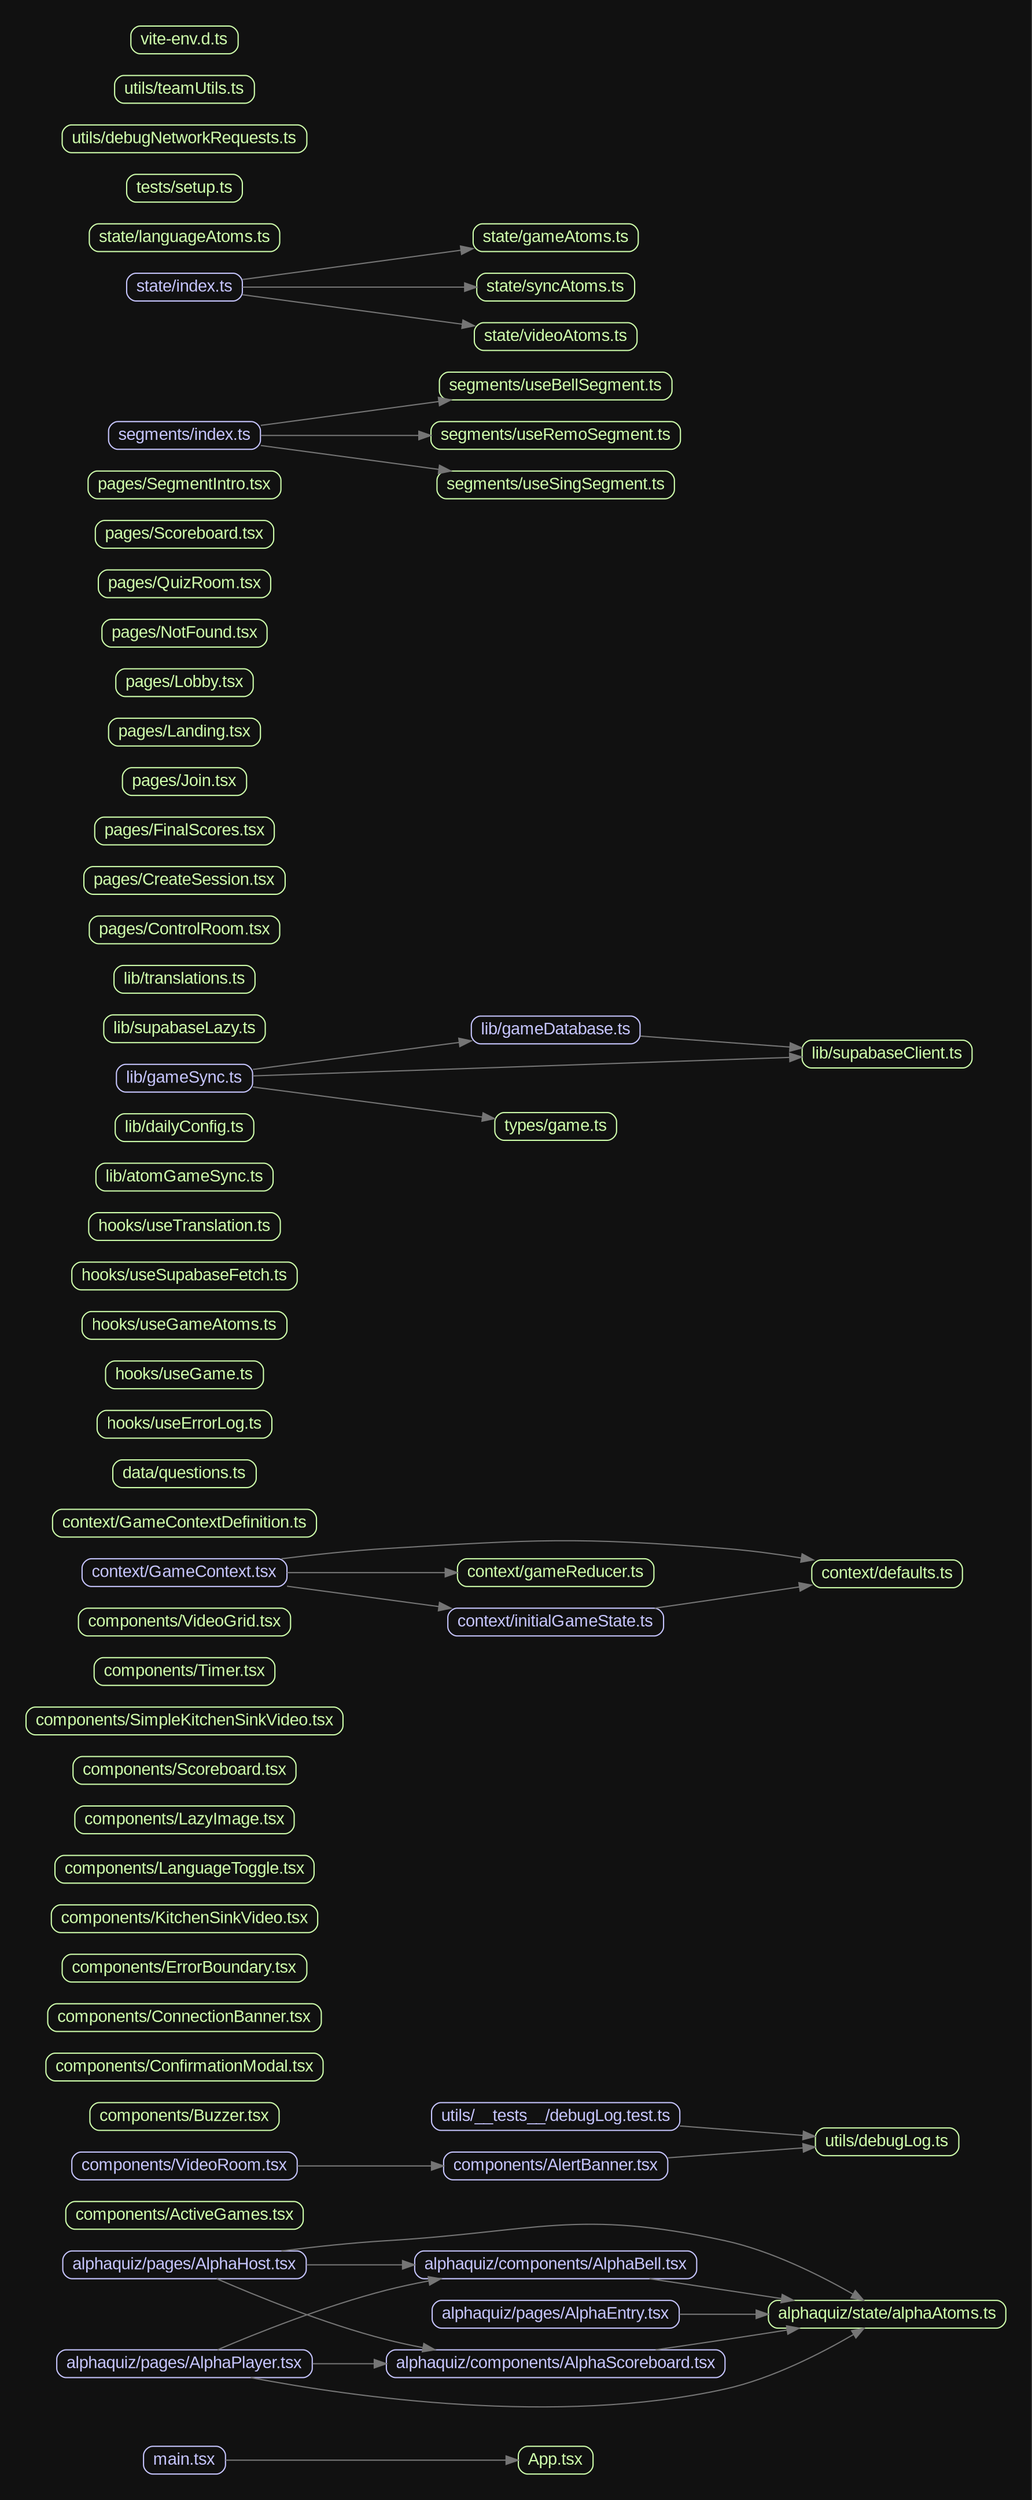 digraph G {
	graph [bb="0,0,813,2030",
		bgcolor="#111111",
		layout=dot,
		overlap=false,
		pad=0.3,
		rankdir=LR
	];
	node [color="#c6c5fe",
		fontcolor="#c6c5fe",
		fontname=Arial,
		fontsize="14px",
		height=0,
		label="\N",
		shape=box,
		style=rounded
	];
	edge [color="#757575"];
	"App.tsx"	[color="#cfffac",
		fontcolor="#cfffac",
		height=0.31944,
		pos="439.5,11.5",
		width=0.86111];
	"alphaquiz/components/AlphaBell.tsx"	[height=0.31944,
		pos="439.5,173.5",
		width=3.25];
	"alphaquiz/state/alphaAtoms.ts"	[color="#cfffac",
		fontcolor="#cfffac",
		height=0.31944,
		pos="714.5,132.5",
		width=2.7361];
	"alphaquiz/components/AlphaBell.tsx" -> "alphaquiz/state/alphaAtoms.ts"	[pos="e,636.83,144.01 517.27,161.97 551.29,156.86 591.48,150.83 626.59,145.55"];
	"alphaquiz/components/AlphaScoreboard.tsx"	[height=0.31944,
		pos="439.5,91.5",
		width=3.9028];
	"alphaquiz/components/AlphaScoreboard.tsx" -> "alphaquiz/state/alphaAtoms.ts"	[pos="e,641.47,120.99 522.41,103.05 541.33,105.77 561.37,108.7 580,111.5 596.68,114.01 614.52,116.76 631.55,119.43"];
	"alphaquiz/pages/AlphaEntry.tsx"	[height=0.31944,
		pos="439.5,132.5",
		width=2.8472];
	"alphaquiz/pages/AlphaEntry.tsx" -> "alphaquiz/state/alphaAtoms.ts"	[pos="e,615.84,132.5 542.16,132.5 562.87,132.5 584.73,132.5 605.65,132.5"];
	"alphaquiz/pages/AlphaHost.tsx"	[height=0.31944,
		pos="131.5,173.5",
		width=2.8056];
	"alphaquiz/pages/AlphaHost.tsx" -> "alphaquiz/components/AlphaBell.tsx"	[pos="e,322.4,173.5 232.7,173.5 258.12,173.5 285.76,173.5 312.29,173.5"];
	"alphaquiz/pages/AlphaHost.tsx" -> "alphaquiz/state/alphaAtoms.ts"	[pos="e,694.95,144.11 211.93,185 239.44,188.47 270.52,191.8 299,193.5 423.67,200.96 457.97,220.06 580,193.5 618.81,185.05 659.85,164.28 \
686.01,149.32"];
	"alphaquiz/pages/AlphaHost.tsx" -> "alphaquiz/components/AlphaScoreboard.tsx"	[pos="e,339.29,103.05 158.19,161.96 190.43,147.95 247.74,124.56 299,111.5 308.79,109.01 319.06,106.8 329.38,104.84"];
	"alphaquiz/pages/AlphaPlayer.tsx"	[height=0.31944,
		pos="131.5,91.5",
		width=2.9444];
	"alphaquiz/pages/AlphaPlayer.tsx" -> "alphaquiz/components/AlphaBell.tsx"	[pos="e,344.18,161.95 158.79,103.02 191.18,116.76 248.15,139.5 299,152.5 310.31,155.39 322.24,157.93 334.17,160.16"];
	"alphaquiz/pages/AlphaPlayer.tsx" -> "alphaquiz/state/alphaAtoms.ts"	[pos="e,695.4,120.96 186.31,79.995 271.14,63.855 440.64,39.718 580,70.5 619.11,79.14 660.38,100.44 686.5,115.66"];
	"alphaquiz/pages/AlphaPlayer.tsx" -> "alphaquiz/components/AlphaScoreboard.tsx"	[pos="e,298.95,91.5 237.81,91.5 254.28,91.5 271.58,91.5 288.82,91.5"];
	"components/ActiveGames.tsx"	[color="#cfffac",
		fontcolor="#cfffac",
		height=0.31944,
		pos="131.5,214.5",
		width=2.7361];
	"components/AlertBanner.tsx"	[height=0.31944,
		pos="439.5,255.5",
		width=2.5833];
	"utils/debugLog.ts"	[color="#cfffac",
		fontcolor="#cfffac",
		height=0.31944,
		pos="714.5,275.5",
		width=1.6528];
	"components/AlertBanner.tsx" -> "utils/debugLog.ts"	[pos="e,654.8,271.2 532.54,262.24 569.16,264.93 610.56,267.96 644.52,270.45"];
	"components/Buzzer.tsx"	[color="#cfffac",
		fontcolor="#cfffac",
		height=0.31944,
		pos="131.5,296.5",
		width=2.1806];
	"components/ConfirmationModal.tsx"	[color="#cfffac",
		fontcolor="#cfffac",
		height=0.31944,
		pos="131.5,337.5",
		width=3.1944];
	"components/ConnectionBanner.tsx"	[color="#cfffac",
		fontcolor="#cfffac",
		height=0.31944,
		pos="131.5,378.5",
		width=3.1528];
	"components/ErrorBoundary.tsx"	[color="#cfffac",
		fontcolor="#cfffac",
		height=0.31944,
		pos="131.5,419.5",
		width=2.8194];
	"components/KitchenSinkVideo.tsx"	[color="#cfffac",
		fontcolor="#cfffac",
		height=0.31944,
		pos="131.5,460.5",
		width=3.0694];
	"components/LanguageToggle.tsx"	[color="#cfffac",
		fontcolor="#cfffac",
		height=0.31944,
		pos="131.5,501.5",
		width=2.9861];
	"components/LazyImage.tsx"	[color="#cfffac",
		fontcolor="#cfffac",
		height=0.31944,
		pos="131.5,542.5",
		width=2.5278];
	"components/Scoreboard.tsx"	[color="#cfffac",
		fontcolor="#cfffac",
		height=0.31944,
		pos="131.5,583.5",
		width=2.5694];
	"components/SimpleKitchenSinkVideo.tsx"	[color="#cfffac",
		fontcolor="#cfffac",
		height=0.31944,
		pos="131.5,624.5",
		width=3.6528];
	"components/Timer.tsx"	[color="#cfffac",
		fontcolor="#cfffac",
		height=0.31944,
		pos="131.5,665.5",
		width=2.0833];
	"components/VideoGrid.tsx"	[color="#cfffac",
		fontcolor="#cfffac",
		height=0.31944,
		pos="131.5,706.5",
		width=2.4444];
	"components/VideoRoom.tsx"	[height=0.31944,
		pos="131.5,255.5",
		width=2.5972];
	"components/VideoRoom.tsx" -> "components/AlertBanner.tsx"	[pos="e,346.44,255.5 225.14,255.5 260.27,255.5 300.46,255.5 336.42,255.5"];
	"context/GameContext.tsx"	[height=0.31944,
		pos="131.5,747.5",
		width=2.3611];
	"context/defaults.ts"	[color="#cfffac",
		fontcolor="#cfffac",
		height=0.31944,
		pos="714.5,746.5",
		width=1.7361];
	"context/GameContext.tsx" -> "context/defaults.ts"	[pos="e,653.26,758.02 211.93,759 239.44,762.47 270.52,765.8 299,767.5 423.67,774.96 455.49,777.23 580,767.5 600.61,765.89 622.85,762.9 \
643.15,759.67"];
	"context/gameReducer.ts"	[color="#cfffac",
		fontcolor="#cfffac",
		height=0.31944,
		pos="439.5,747.5",
		width=2.2639];
	"context/GameContext.tsx" -> "context/gameReducer.ts"	[pos="e,357.83,747.5 216.52,747.5 257.22,747.5 306.16,747.5 347.71,747.5"];
	"context/initialGameState.ts"	[height=0.31944,
		pos="439.5,706.5",
		width=2.4861];
	"context/GameContext.tsx" -> "context/initialGameState.ts"	[pos="e,352.54,718.02 216.52,736.24 255.5,731.02 302.04,724.78 342.41,719.37"];
	"context/initialGameState.ts" -> "context/defaults.ts"	[pos="e,651.7,737.16 521.65,718.05 540.79,720.79 561.12,723.73 580,726.5 600.03,729.44 621.75,732.67 641.74,735.66"];
	"context/GameContextDefinition.ts"	[color="#cfffac",
		fontcolor="#cfffac",
		height=0.31944,
		pos="131.5,788.5",
		width=3.0417];
	"data/questions.ts"	[color="#cfffac",
		fontcolor="#cfffac",
		height=0.31944,
		pos="131.5,829.5",
		width=1.6528];
	"hooks/useErrorLog.ts"	[color="#cfffac",
		fontcolor="#cfffac",
		height=0.31944,
		pos="131.5,870.5",
		width=2.0139];
	"hooks/useGame.ts"	[color="#cfffac",
		fontcolor="#cfffac",
		height=0.31944,
		pos="131.5,911.5",
		width=1.8194];
	"hooks/useGameAtoms.ts"	[color="#cfffac",
		fontcolor="#cfffac",
		height=0.31944,
		pos="131.5,952.5",
		width=2.3611];
	"hooks/useSupabaseFetch.ts"	[color="#cfffac",
		fontcolor="#cfffac",
		height=0.31944,
		pos="131.5,993.5",
		width=2.5972];
	"hooks/useTranslation.ts"	[color="#cfffac",
		fontcolor="#cfffac",
		height=0.31944,
		pos="131.5,1034.5",
		width=2.2083];
	"lib/atomGameSync.ts"	[color="#cfffac",
		fontcolor="#cfffac",
		height=0.31944,
		pos="131.5,1075.5",
		width=2.0417];
	"lib/dailyConfig.ts"	[color="#cfffac",
		fontcolor="#cfffac",
		height=0.31944,
		pos="131.5,1116.5",
		width=1.5972];
	"lib/gameDatabase.ts"	[height=0.31944,
		pos="439.5,1197.5",
		width=1.9444];
	"lib/supabaseClient.ts"	[color="#cfffac",
		fontcolor="#cfffac",
		height=0.31944,
		pos="714.5,1177.5",
		width=1.9583];
	"lib/gameDatabase.ts" -> "lib/supabaseClient.ts"	[pos="e,643.86,1182.6 509.74,1192.4 547.52,1189.7 594.47,1186.2 633.78,1183.3"];
	"lib/gameSync.ts"	[height=0.31944,
		pos="131.5,1157.5",
		width=1.5694];
	"lib/gameSync.ts" -> "lib/gameDatabase.ts"	[pos="e,369.44,1188.5 188.27,1164.8 236.12,1171 305.65,1180.1 359.28,1187.1"];
	"lib/gameSync.ts" -> "lib/supabaseClient.ts"	[pos="e,643.68,1175.1 188.21,1159.4 291.7,1163 513.94,1170.6 633.49,1174.7"];
	"types/game.ts"	[color="#cfffac",
		fontcolor="#cfffac",
		height=0.31944,
		pos="439.5,1117.5",
		width=1.4028];
	"lib/gameSync.ts" -> "types/game.ts"	[pos="e,388.68,1124 188.27,1150.2 242.15,1143.2 323.49,1132.5 378.69,1125.3"];
	"lib/supabaseLazy.ts"	[color="#cfffac",
		fontcolor="#cfffac",
		height=0.31944,
		pos="131.5,1198.5",
		width=1.8611];
	"lib/translations.ts"	[color="#cfffac",
		fontcolor="#cfffac",
		height=0.31944,
		pos="131.5,1239.5",
		width=1.625];
	"main.tsx"	[height=0.31944,
		pos="131.5,11.5",
		width=0.94444];
	"main.tsx" -> "App.tsx"	[pos="e,408.33,11.5 165.54,11.5 222.07,11.5 337.18,11.5 398.29,11.5"];
	"pages/ControlRoom.tsx"	[color="#cfffac",
		fontcolor="#cfffac",
		height=0.31944,
		pos="131.5,1280.5",
		width=2.1944];
	"pages/CreateSession.tsx"	[color="#cfffac",
		fontcolor="#cfffac",
		height=0.31944,
		pos="131.5,1321.5",
		width=2.3194];
	"pages/FinalScores.tsx"	[color="#cfffac",
		fontcolor="#cfffac",
		height=0.31944,
		pos="131.5,1362.5",
		width=2.0694];
	"pages/Join.tsx"	[color="#cfffac",
		fontcolor="#cfffac",
		height=0.31944,
		pos="131.5,1403.5",
		width=1.4306];
	"pages/Landing.tsx"	[color="#cfffac",
		fontcolor="#cfffac",
		height=0.31944,
		pos="131.5,1444.5",
		width=1.75];
	"pages/Lobby.tsx"	[color="#cfffac",
		fontcolor="#cfffac",
		height=0.31944,
		pos="131.5,1485.5",
		width=1.5833];
	"pages/NotFound.tsx"	[color="#cfffac",
		fontcolor="#cfffac",
		height=0.31944,
		pos="131.5,1526.5",
		width=1.9028];
	"pages/QuizRoom.tsx"	[color="#cfffac",
		fontcolor="#cfffac",
		height=0.31944,
		pos="131.5,1567.5",
		width=1.9861];
	"pages/Scoreboard.tsx"	[color="#cfffac",
		fontcolor="#cfffac",
		height=0.31944,
		pos="131.5,1608.5",
		width=2.0556];
	"pages/SegmentIntro.tsx"	[color="#cfffac",
		fontcolor="#cfffac",
		height=0.31944,
		pos="131.5,1649.5",
		width=2.2222];
	"segments/index.ts"	[height=0.31944,
		pos="131.5,1690.5",
		width=1.75];
	"segments/useBellSegment.ts"	[color="#cfffac",
		fontcolor="#cfffac",
		height=0.31944,
		pos="439.5,1731.5",
		width=2.6806];
	"segments/index.ts" -> "segments/useBellSegment.ts"	[pos="e,352.52,1720 194.79,1698.8 237.21,1704.5 294.18,1712.2 342.38,1718.6"];
	"segments/useRemoSegment.ts"	[color="#cfffac",
		fontcolor="#cfffac",
		height=0.31944,
		pos="439.5,1690.5",
		width=2.875];
	"segments/index.ts" -> "segments/useRemoSegment.ts"	[pos="e,335.93,1690.5 194.79,1690.5 232.4,1690.5 281.46,1690.5 325.69,1690.5"];
	"segments/useSingSegment.ts"	[color="#cfffac",
		fontcolor="#cfffac",
		height=0.31944,
		pos="439.5,1649.5",
		width=2.7361];
	"segments/index.ts" -> "segments/useSingSegment.ts"	[pos="e,352.52,1661 194.79,1682.2 237.21,1676.5 294.18,1668.8 342.38,1662.4"];
	"state/gameAtoms.ts"	[color="#cfffac",
		fontcolor="#cfffac",
		height=0.31944,
		pos="439.5,1854.5",
		width=1.9028];
	"state/index.ts"	[height=0.31944,
		pos="131.5,1813.5",
		width=1.3333];
	"state/index.ts" -> "state/gameAtoms.ts"	[pos="e,370.85,1845.4 179.64,1819.8 227.88,1826.3 303.65,1836.4 360.77,1844.1"];
	"state/syncAtoms.ts"	[color="#cfffac",
		fontcolor="#cfffac",
		height=0.31944,
		pos="439.5,1813.5",
		width=1.8194];
	"state/index.ts" -> "state/syncAtoms.ts"	[pos="e,373.97,1813.5 179.64,1813.5 228.75,1813.5 306.39,1813.5 363.85,1813.5"];
	"state/videoAtoms.ts"	[color="#cfffac",
		fontcolor="#cfffac",
		height=0.31944,
		pos="439.5,1772.5",
		width=1.875];
	"state/index.ts" -> "state/videoAtoms.ts"	[pos="e,371.99,1781.4 179.64,1807.2 228.19,1800.7 304.64,1790.4 361.89,1782.8"];
	"state/languageAtoms.ts"	[color="#cfffac",
		fontcolor="#cfffac",
		height=0.31944,
		pos="131.5,1854.5",
		width=2.1944];
	"tests/setup.ts"	[color="#cfffac",
		fontcolor="#cfffac",
		height=0.31944,
		pos="131.5,1895.5",
		width=1.3333];
	"utils/__tests__/debugLog.test.ts"	[height=0.31944,
		pos="439.5,296.5",
		width=2.8611];
	"utils/__tests__/debugLog.test.ts" -> "utils/debugLog.ts"	[pos="e,654.76,280.02 542.54,288.65 576.56,286.03 613.63,283.18 644.53,280.81"];
	"utils/debugNetworkRequests.ts"	[color="#cfffac",
		fontcolor="#cfffac",
		height=0.31944,
		pos="131.5,1936.5",
		width=2.8194];
	"utils/teamUtils.ts"	[color="#cfffac",
		fontcolor="#cfffac",
		height=0.31944,
		pos="131.5,1977.5",
		width=1.6111];
	"vite-env.d.ts"	[color="#cfffac",
		fontcolor="#cfffac",
		height=0.31944,
		pos="131.5,2018.5",
		width=1.2361];
}

